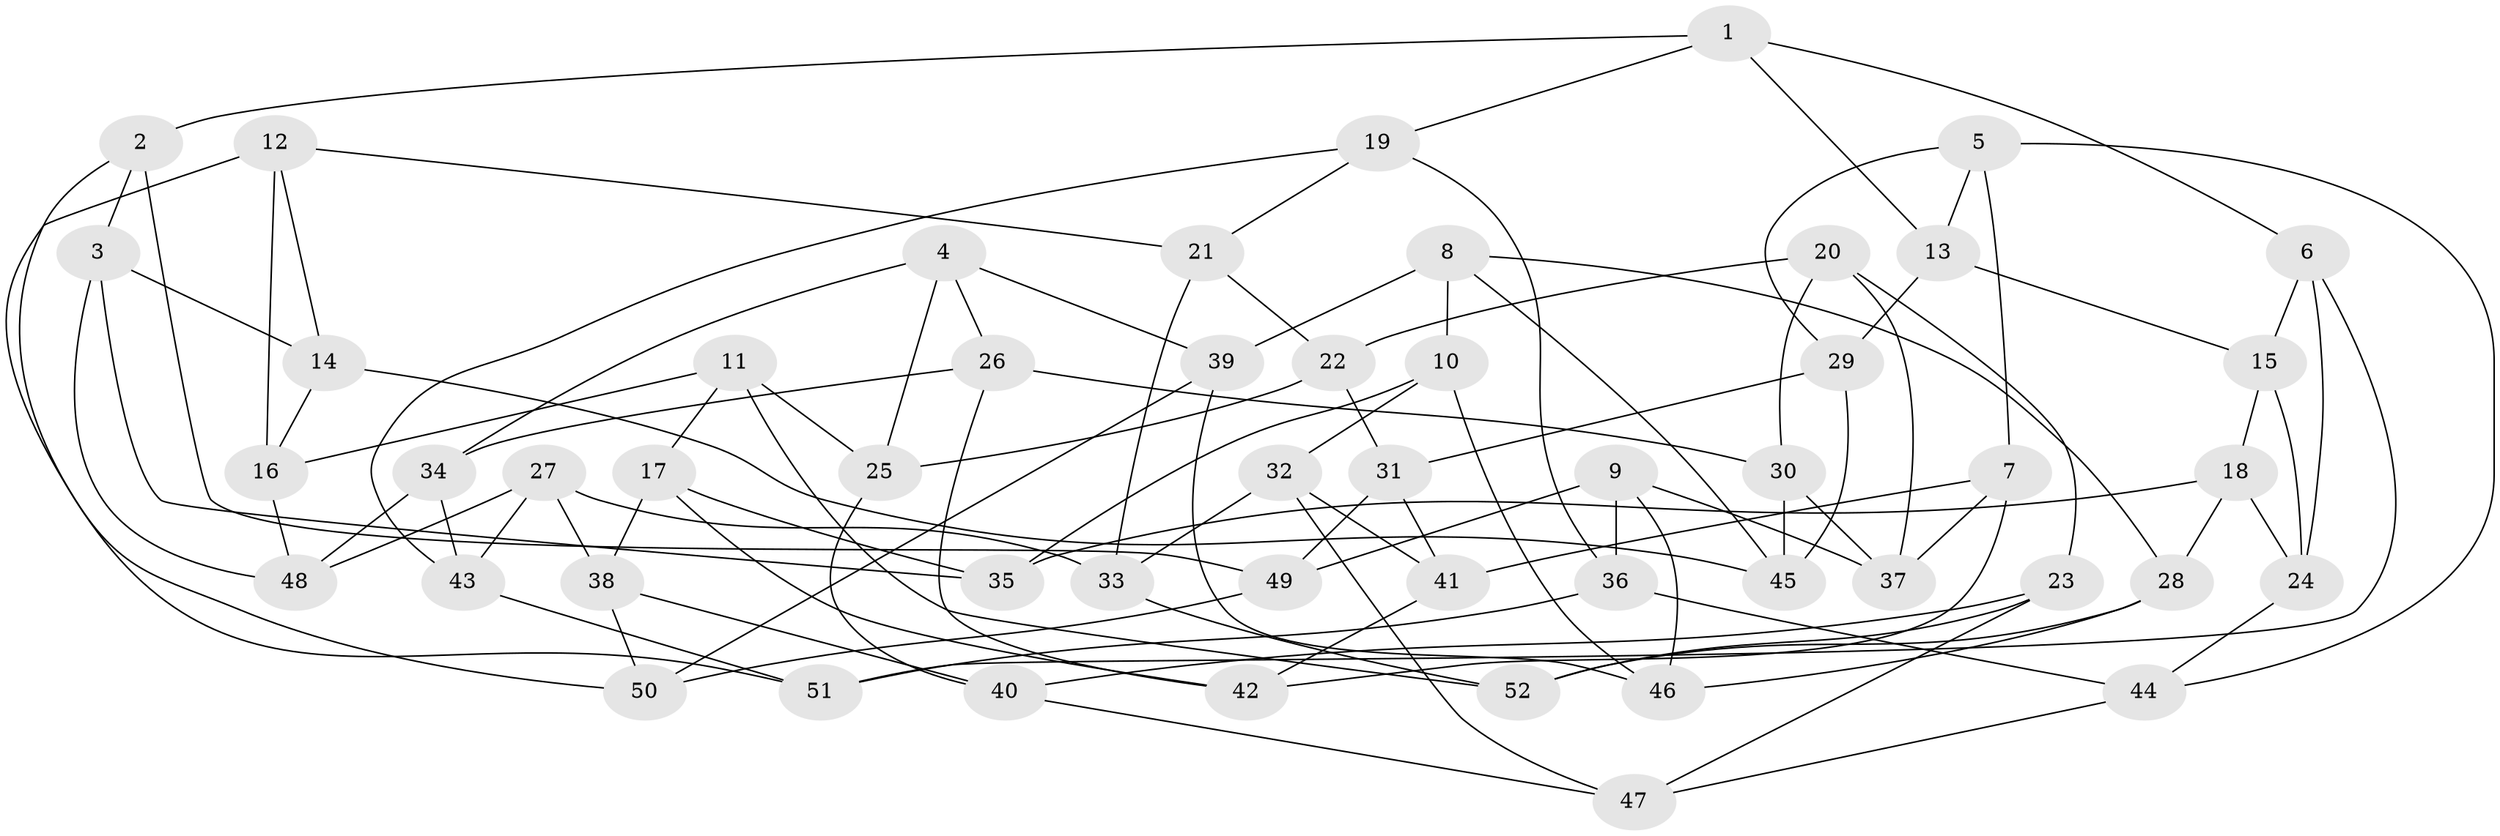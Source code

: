 // Generated by graph-tools (version 1.1) at 2025/11/02/27/25 16:11:44]
// undirected, 52 vertices, 104 edges
graph export_dot {
graph [start="1"]
  node [color=gray90,style=filled];
  1;
  2;
  3;
  4;
  5;
  6;
  7;
  8;
  9;
  10;
  11;
  12;
  13;
  14;
  15;
  16;
  17;
  18;
  19;
  20;
  21;
  22;
  23;
  24;
  25;
  26;
  27;
  28;
  29;
  30;
  31;
  32;
  33;
  34;
  35;
  36;
  37;
  38;
  39;
  40;
  41;
  42;
  43;
  44;
  45;
  46;
  47;
  48;
  49;
  50;
  51;
  52;
  1 -- 13;
  1 -- 19;
  1 -- 2;
  1 -- 6;
  2 -- 51;
  2 -- 49;
  2 -- 3;
  3 -- 14;
  3 -- 35;
  3 -- 48;
  4 -- 39;
  4 -- 34;
  4 -- 25;
  4 -- 26;
  5 -- 29;
  5 -- 13;
  5 -- 44;
  5 -- 7;
  6 -- 24;
  6 -- 15;
  6 -- 51;
  7 -- 42;
  7 -- 37;
  7 -- 41;
  8 -- 10;
  8 -- 39;
  8 -- 28;
  8 -- 45;
  9 -- 37;
  9 -- 36;
  9 -- 46;
  9 -- 49;
  10 -- 32;
  10 -- 46;
  10 -- 35;
  11 -- 25;
  11 -- 52;
  11 -- 16;
  11 -- 17;
  12 -- 50;
  12 -- 16;
  12 -- 14;
  12 -- 21;
  13 -- 29;
  13 -- 15;
  14 -- 45;
  14 -- 16;
  15 -- 24;
  15 -- 18;
  16 -- 48;
  17 -- 42;
  17 -- 35;
  17 -- 38;
  18 -- 35;
  18 -- 24;
  18 -- 28;
  19 -- 36;
  19 -- 21;
  19 -- 43;
  20 -- 22;
  20 -- 30;
  20 -- 37;
  20 -- 23;
  21 -- 33;
  21 -- 22;
  22 -- 31;
  22 -- 25;
  23 -- 52;
  23 -- 40;
  23 -- 47;
  24 -- 44;
  25 -- 40;
  26 -- 42;
  26 -- 34;
  26 -- 30;
  27 -- 38;
  27 -- 33;
  27 -- 43;
  27 -- 48;
  28 -- 46;
  28 -- 52;
  29 -- 45;
  29 -- 31;
  30 -- 37;
  30 -- 45;
  31 -- 41;
  31 -- 49;
  32 -- 33;
  32 -- 41;
  32 -- 47;
  33 -- 52;
  34 -- 43;
  34 -- 48;
  36 -- 44;
  36 -- 51;
  38 -- 50;
  38 -- 40;
  39 -- 50;
  39 -- 46;
  40 -- 47;
  41 -- 42;
  43 -- 51;
  44 -- 47;
  49 -- 50;
}
